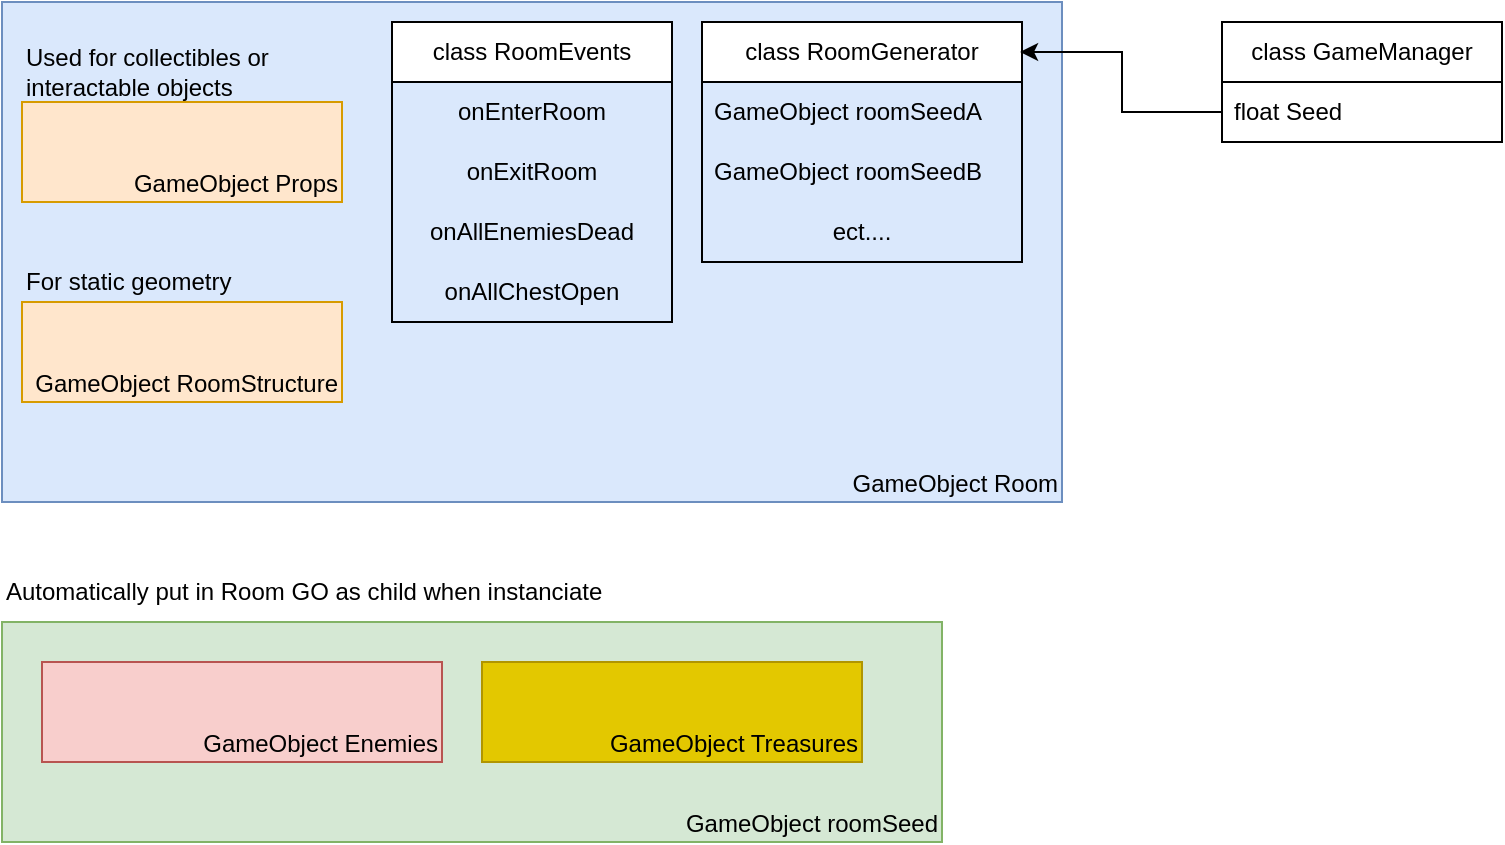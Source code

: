 <mxfile version="22.1.16" type="device">
  <diagram name="Page-1" id="ixnIdEZErUyGS6wUWQM2">
    <mxGraphModel dx="915" dy="690" grid="1" gridSize="10" guides="1" tooltips="1" connect="1" arrows="1" fold="1" page="1" pageScale="1" pageWidth="827" pageHeight="1169" math="0" shadow="0">
      <root>
        <mxCell id="0" />
        <mxCell id="1" parent="0" />
        <mxCell id="q1fkYQTrB0h1_fNnJ2D1-6" value="GameObject Room" style="rounded=0;whiteSpace=wrap;html=1;fillColor=#dae8fc;strokeColor=#6c8ebf;align=right;verticalAlign=bottom;" parent="1" vertex="1">
          <mxGeometry x="40" y="10" width="530" height="250" as="geometry" />
        </mxCell>
        <mxCell id="q1fkYQTrB0h1_fNnJ2D1-10" value="class RoomGenerator" style="swimlane;fontStyle=0;childLayout=stackLayout;horizontal=1;startSize=30;horizontalStack=0;resizeParent=1;resizeParentMax=0;resizeLast=0;collapsible=1;marginBottom=0;whiteSpace=wrap;html=1;gradientColor=none;" parent="1" vertex="1">
          <mxGeometry x="390" y="20" width="160" height="120" as="geometry" />
        </mxCell>
        <mxCell id="q1fkYQTrB0h1_fNnJ2D1-11" value="GameObject roomSeedA" style="text;strokeColor=none;fillColor=none;align=left;verticalAlign=middle;spacingLeft=4;spacingRight=4;overflow=hidden;points=[[0,0.5],[1,0.5]];portConstraint=eastwest;rotatable=0;whiteSpace=wrap;html=1;" parent="q1fkYQTrB0h1_fNnJ2D1-10" vertex="1">
          <mxGeometry y="30" width="160" height="30" as="geometry" />
        </mxCell>
        <mxCell id="q1fkYQTrB0h1_fNnJ2D1-12" value="GameObject&amp;nbsp;roomSeedB" style="text;align=left;verticalAlign=middle;spacingLeft=4;spacingRight=4;overflow=hidden;points=[[0,0.5],[1,0.5]];portConstraint=eastwest;rotatable=0;whiteSpace=wrap;html=1;" parent="q1fkYQTrB0h1_fNnJ2D1-10" vertex="1">
          <mxGeometry y="60" width="160" height="30" as="geometry" />
        </mxCell>
        <mxCell id="q1fkYQTrB0h1_fNnJ2D1-30" value="ect...." style="text;html=1;strokeColor=none;fillColor=none;align=center;verticalAlign=middle;whiteSpace=wrap;rounded=0;" parent="q1fkYQTrB0h1_fNnJ2D1-10" vertex="1">
          <mxGeometry y="90" width="160" height="30" as="geometry" />
        </mxCell>
        <mxCell id="q1fkYQTrB0h1_fNnJ2D1-21" value="class GameManager" style="swimlane;fontStyle=0;childLayout=stackLayout;horizontal=1;startSize=30;horizontalStack=0;resizeParent=1;resizeParentMax=0;resizeLast=0;collapsible=1;marginBottom=0;whiteSpace=wrap;html=1;" parent="1" vertex="1">
          <mxGeometry x="650" y="20" width="140" height="60" as="geometry" />
        </mxCell>
        <mxCell id="q1fkYQTrB0h1_fNnJ2D1-22" value="float Seed" style="text;strokeColor=none;fillColor=none;align=left;verticalAlign=middle;spacingLeft=4;spacingRight=4;overflow=hidden;points=[[0,0.5],[1,0.5]];portConstraint=eastwest;rotatable=0;whiteSpace=wrap;html=1;" parent="q1fkYQTrB0h1_fNnJ2D1-21" vertex="1">
          <mxGeometry y="30" width="140" height="30" as="geometry" />
        </mxCell>
        <mxCell id="q1fkYQTrB0h1_fNnJ2D1-28" value="GameObject roomSeed" style="rounded=0;whiteSpace=wrap;html=1;verticalAlign=bottom;align=right;fillColor=#d5e8d4;strokeColor=#82b366;" parent="1" vertex="1">
          <mxGeometry x="40" y="320" width="470" height="110" as="geometry" />
        </mxCell>
        <mxCell id="q1fkYQTrB0h1_fNnJ2D1-31" value="GameObject Props" style="rounded=0;whiteSpace=wrap;html=1;fillColor=#ffe6cc;strokeColor=#d79b00;align=right;verticalAlign=bottom;" parent="1" vertex="1">
          <mxGeometry x="50" y="60" width="160" height="50" as="geometry" />
        </mxCell>
        <mxCell id="q1fkYQTrB0h1_fNnJ2D1-32" style="edgeStyle=orthogonalEdgeStyle;rounded=0;orthogonalLoop=1;jettySize=auto;html=1;entryX=0.994;entryY=0.125;entryDx=0;entryDy=0;entryPerimeter=0;" parent="1" source="q1fkYQTrB0h1_fNnJ2D1-22" target="q1fkYQTrB0h1_fNnJ2D1-10" edge="1">
          <mxGeometry relative="1" as="geometry" />
        </mxCell>
        <mxCell id="q1fkYQTrB0h1_fNnJ2D1-33" value="class RoomEvents" style="swimlane;fontStyle=0;childLayout=stackLayout;horizontal=1;startSize=30;horizontalStack=0;resizeParent=1;resizeParentMax=0;resizeLast=0;collapsible=1;marginBottom=0;whiteSpace=wrap;html=1;" parent="1" vertex="1">
          <mxGeometry x="235" y="20" width="140" height="150" as="geometry">
            <mxRectangle x="235" y="20" width="110" height="30" as="alternateBounds" />
          </mxGeometry>
        </mxCell>
        <mxCell id="q1fkYQTrB0h1_fNnJ2D1-34" value="onEnterRoom " style="text;strokeColor=none;fillColor=none;align=center;verticalAlign=middle;spacingLeft=4;spacingRight=4;overflow=hidden;points=[[0,0.5],[1,0.5]];portConstraint=eastwest;rotatable=0;whiteSpace=wrap;html=1;" parent="q1fkYQTrB0h1_fNnJ2D1-33" vertex="1">
          <mxGeometry y="30" width="140" height="30" as="geometry" />
        </mxCell>
        <mxCell id="q1fkYQTrB0h1_fNnJ2D1-35" value="onExitRoom" style="text;strokeColor=none;fillColor=none;align=center;verticalAlign=middle;spacingLeft=4;spacingRight=4;overflow=hidden;points=[[0,0.5],[1,0.5]];portConstraint=eastwest;rotatable=0;whiteSpace=wrap;html=1;" parent="q1fkYQTrB0h1_fNnJ2D1-33" vertex="1">
          <mxGeometry y="60" width="140" height="30" as="geometry" />
        </mxCell>
        <mxCell id="q1fkYQTrB0h1_fNnJ2D1-36" value="onAllEnemiesDead" style="text;strokeColor=none;fillColor=none;align=center;verticalAlign=middle;spacingLeft=4;spacingRight=4;overflow=hidden;points=[[0,0.5],[1,0.5]];portConstraint=eastwest;rotatable=0;whiteSpace=wrap;html=1;" parent="q1fkYQTrB0h1_fNnJ2D1-33" vertex="1">
          <mxGeometry y="90" width="140" height="30" as="geometry" />
        </mxCell>
        <mxCell id="q1fkYQTrB0h1_fNnJ2D1-37" value="onAllChestOpen" style="text;html=1;strokeColor=none;fillColor=none;align=center;verticalAlign=middle;whiteSpace=wrap;rounded=0;" parent="q1fkYQTrB0h1_fNnJ2D1-33" vertex="1">
          <mxGeometry y="120" width="140" height="30" as="geometry" />
        </mxCell>
        <mxCell id="q1fkYQTrB0h1_fNnJ2D1-41" value="Automatically put in Room GO as child when instanciate" style="text;strokeColor=none;fillColor=none;align=left;verticalAlign=middle;rounded=0;html=1;whiteSpace=wrap;" parent="1" vertex="1">
          <mxGeometry x="40" y="290" width="430" height="30" as="geometry" />
        </mxCell>
        <mxCell id="q1fkYQTrB0h1_fNnJ2D1-42" value="&lt;div&gt;GameObject Enemies&lt;br&gt;&lt;/div&gt;" style="rounded=0;whiteSpace=wrap;html=1;align=right;verticalAlign=bottom;fillColor=#f8cecc;strokeColor=#b85450;" parent="1" vertex="1">
          <mxGeometry x="60" y="340" width="200" height="50" as="geometry" />
        </mxCell>
        <mxCell id="q1fkYQTrB0h1_fNnJ2D1-43" value="&lt;div&gt;GameObject Treasures&lt;br&gt;&lt;/div&gt;" style="rounded=0;whiteSpace=wrap;html=1;align=right;verticalAlign=bottom;fillColor=#e3c800;strokeColor=#B09500;fontColor=#000000;" parent="1" vertex="1">
          <mxGeometry x="280" y="340" width="190" height="50" as="geometry" />
        </mxCell>
        <mxCell id="q1fkYQTrB0h1_fNnJ2D1-44" value="GameObject RoomStructure" style="rounded=0;whiteSpace=wrap;html=1;fillColor=#ffe6cc;strokeColor=#d79b00;align=right;verticalAlign=bottom;" parent="1" vertex="1">
          <mxGeometry x="50" y="160" width="160" height="50" as="geometry" />
        </mxCell>
        <mxCell id="q1fkYQTrB0h1_fNnJ2D1-45" value="Used for collectibles or interactable objects" style="text;html=1;strokeColor=none;fillColor=none;align=left;verticalAlign=middle;whiteSpace=wrap;rounded=0;fontSize=12;labelBackgroundColor=none;" parent="1" vertex="1">
          <mxGeometry x="50" y="30" width="160" height="30" as="geometry" />
        </mxCell>
        <mxCell id="q1fkYQTrB0h1_fNnJ2D1-47" value="For static geometry" style="text;html=1;strokeColor=none;fillColor=none;align=left;verticalAlign=middle;whiteSpace=wrap;rounded=0;" parent="1" vertex="1">
          <mxGeometry x="50" y="140" width="160" height="20" as="geometry" />
        </mxCell>
      </root>
    </mxGraphModel>
  </diagram>
</mxfile>
